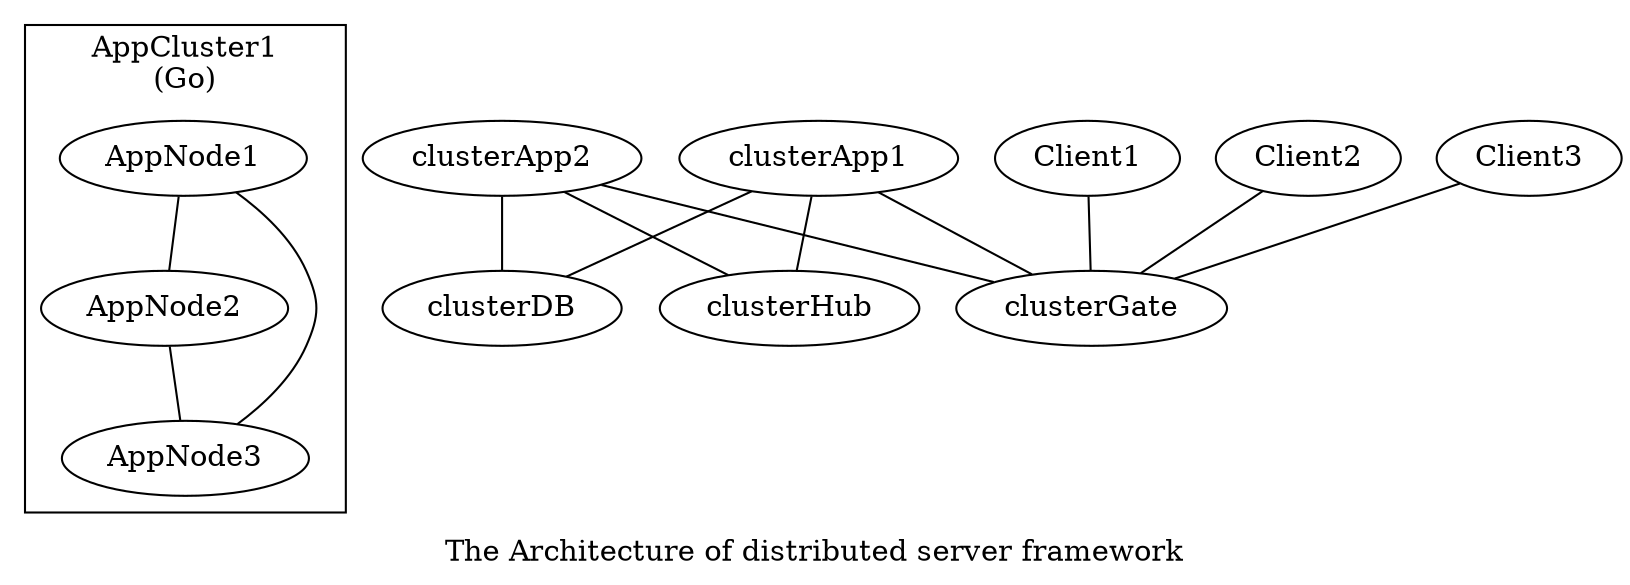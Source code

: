 graph G {
	graph [label="The Architecture of distributed server framework"];
	//node [colorscheme=rdbu11 fontsize=12];
	//edge [colorscheme=rdbu11 fontsize=12];

	subgraph clusterDB {
		graph [label = "Database Cluster\n(MongoDB)"]
	}

	subgraph clusterHub {
		graph [label = "Hub Cluster\n(RabbitMQ)"]
	}

	subgraph clusterGate {
		graph [label = "Gate Cluster\n(RabbitMQ)"]
	}

	subgraph clusterApp1 {
		graph [label="AppCluster1\n(Go)"]
		AppNode1 -- AppNode2 -- AppNode3 -- AppNode1
	}

	subgraph clusterApp2 {
		graph [label="AppCluster2\n(Go)"]
	}

	clusterApp1 -- clusterHub
	clusterApp2 -- clusterHub

	clusterApp1 -- clusterGate
	clusterApp2 -- clusterGate

	clusterApp1 -- clusterDB
	clusterApp2 -- clusterDB

	Client1 -- clusterGate
	Client2 -- clusterGate
	Client3 -- clusterGate
}
